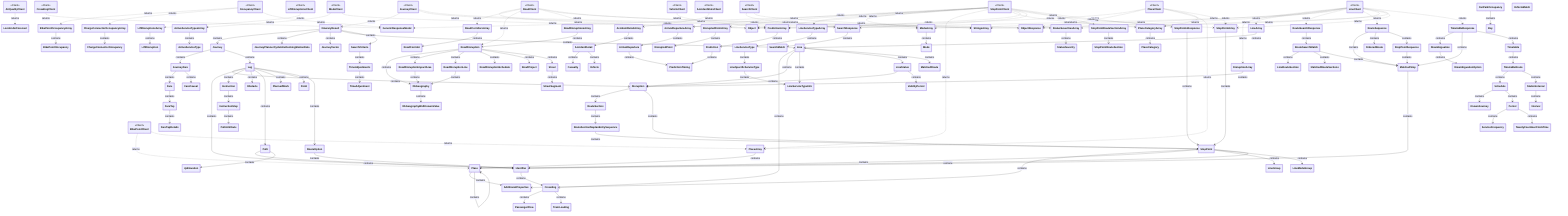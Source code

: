 ---
config:
  class:
    hideEmptyMembersBox: true
---
classDiagram
    %% API Clients
    class AccidentStatsClient{
        <<Client>>
    }
    class AirQualityClient{
        <<Client>>
    }
    class BikePointClient{
        <<Client>>
    }
    class CrowdingClient{
        <<Client>>
    }
    class JourneyClient{
        <<Client>>
    }
    class LiftDisruptionsClient{
        <<Client>>
    }
    class LineClient{
        <<Client>>
    }
    class ModeClient{
        <<Client>>
    }
    class OccupancyClient{
        <<Client>>
    }
    class PlaceClient{
        <<Client>>
    }
    class RoadClient{
        <<Client>>
    }
    class SearchClient{
        <<Client>>
    }
    class StopPointClient{
        <<Client>>
    }
    class VehicleClient{
        <<Client>>
    }

    %% API Endpoint -> Response mappings (dotted)
    AccidentStatsClient ..> AccidentDetailArray : returns
    AirQualityClient ..> LondonAirForecast : returns
    BikePointClient ..> Place : returns
    BikePointClient ..> PlaceArray : returns
    CrowdingClient ..> GenericResponseModel : returns
    JourneyClient ..> ItineraryResult : returns
    JourneyClient ..> ModeArray : returns
    JourneyClient ..> ObjectResponse : returns
    LiftDisruptionsClient ..> LiftDisruptionsArray : returns
    LineClient ..> DisruptionArray : returns
    LineClient ..> LineArray : returns
    LineClient ..> ModeArray : returns
    LineClient ..> ObjectResponse : returns
    LineClient ..> PredictionArray : returns
    LineClient ..> RouteSearchResponse : returns
    LineClient ..> RouteSequence : returns
    LineClient ..> StatusSeveritiesArray : returns
    LineClient ..> StopPointArray : returns
    LineClient ..> StringsArray : returns
    LineClient ..> TimetableResponse : returns
    ModeClient ..> ActiveServiceTypesArray : returns
    ModeClient ..> PredictionArray : returns
    OccupancyClient ..> BikePointOccupancyArray : returns
    OccupancyClient ..> ChargeConnectorOccupancyArray : returns
    OccupancyClient ..> GenericResponseModel : returns
    PlaceClient ..> Object : returns
    PlaceClient ..> ObjectResponse : returns
    PlaceClient ..> PlaceArray : returns
    PlaceClient ..> PlaceCategoryArray : returns
    PlaceClient ..> StopPointArray : returns
    RoadClient ..> Object : returns
    RoadClient ..> RoadCorridorsArray : returns
    RoadClient ..> RoadDisruption : returns
    RoadClient ..> RoadDisruptionsArray : returns
    RoadClient ..> StatusSeveritiesArray : returns
    RoadClient ..> StringsArray : returns
    SearchClient ..> SearchResponse : returns
    SearchClient ..> StringsArray : returns
    StopPointClient ..> ArrivalDepartureArray : returns
    StopPointClient ..> DisruptedPointArray : returns
    StopPointClient ..> GenericResponseModel : returns
    StopPointClient ..> LineServiceTypeArray : returns
    StopPointClient ..> ModeArray : returns
    StopPointClient ..> Object : returns
    StopPointClient ..> PlaceArray : returns
    StopPointClient ..> PlaceCategoryArray : returns
    StopPointClient ..> PredictionArray : returns
    StopPointClient ..> SearchResponse : returns
    StopPointClient ..> StopPointArray : returns
    StopPointClient ..> StopPointRouteSectionArray : returns
    StopPointClient ..> StopPointsResponse : returns
    VehicleClient ..> PredictionArray : returns

    %% Model -> Model dependencies (solid)
    class ActiveServiceType
    ActiveServiceTypesArray --> ActiveServiceType : contains
    class AdditionalProperties
    class Bay
    class BikePointOccupancy
    BikePointOccupancyArray --> BikePointOccupancy : contains
    CarParkOccupancy --> Bay : contains
    class Casualty
    class ChargeConnectorOccupancy
    ChargeConnectorOccupancyArray --> ChargeConnectorOccupancy : contains
    class DbGeographyWellKnownValue
    DbGeography --> DbGeographyWellKnownValue : contains
    class DisambiguationOption
    Disambiguation --> DisambiguationOption : contains
    class DisruptedPoint
    DisruptedPointArray --> DisruptedPoint : contains
    class FareCaveat
    class FareTapDetails
    FareTap --> FareTapDetails : contains
    Fare --> FareTap : contains
    class Interval
    JourneyFare --> Fare : contains
    JourneyFare --> FareCaveat : contains
    class JourneyPlannerCycleHireDockingStationData
    class JourneyVector
    class JpElevation
    class KnownJourney
    class LiftDisruption
    LiftDisruptionsArray --> LiftDisruption : contains
    class LineGroup
    class LineModeGroup
    class LineRouteSection
    class LineServiceTypeInfo
    LineSpecificServiceType --> LineServiceTypeInfo : contains
    LineServiceType --> LineSpecificServiceType : contains
    LineServiceTypeArray --> LineServiceType : contains
    class LondonAirForecast
    class MatchedRoute
    class MatchedRouteSections
    class Mode
    ModeArray --> Mode : contains
    class Object
    class ObjectResponse
    class Obstacle
    class OrderedRoute
    class PassengerFlow
    class PathAttribute
    InstructionStep --> PathAttribute : contains
    Instruction --> InstructionStep : contains
    class PlaceCategory
    PlaceCategoryArray --> PlaceCategory : contains
    class PlannedWork
    class Point
    class PredictionTiming
    ArrivalDeparture --> PredictionTiming : contains
    ArrivalDepartureArray --> ArrivalDeparture : contains
    Prediction --> PredictionTiming : contains
    PredictionArray --> Prediction : contains
    class RoadCorridor
    RoadCorridorsArray --> RoadCorridor : contains
    RoadDisruptionImpactArea --> DbGeography : contains
    RoadDisruptionLine --> DbGeography : contains
    class RoadDisruptionSchedule
    class RoadProject
    class SearchMatch
    SearchResponse --> SearchMatch : contains
    class ServiceFrequency
    StationInterval --> Interval : contains
    class StatusSeverity
    StatusSeveritiesArray --> StatusSeverity : contains
    class StopPointRouteSection
    StopPointRouteSectionArray --> StopPointRouteSection : contains
    class StreetSegment
    Street --> StreetSegment : contains
    RoadDisruption --> DbGeography : contains
    RoadDisruption --> RoadDisruptionImpactArea : contains
    RoadDisruption --> RoadDisruptionLine : contains
    RoadDisruption --> RoadDisruptionSchedule : contains
    RoadDisruption --> RoadProject : contains
    RoadDisruption --> Street : contains
    RoadDisruptionsArray --> RoadDisruption : contains
    class StringsArray
    class TimeAdjustment
    TimeAdjustments --> TimeAdjustment : contains
    SearchCriteria --> TimeAdjustments : contains
    class TrainLoading
    Crowding --> PassengerFlow : contains
    Crowding --> TrainLoading : contains
    Identifier --> Crowding : contains
    MatchedStop --> Identifier : contains
    Path --> Identifier : contains
    Path --> JpElevation : contains
    RouteOption --> Identifier : contains
    RouteSearchMatch --> LineRouteSection : contains
    RouteSearchMatch --> MatchedRouteSections : contains
    RouteSearchMatch --> MatchedStop : contains
    RouteSearchResponse --> RouteSearchMatch : contains
    StopPointSequence --> MatchedStop : contains
    RouteSequence --> MatchedStop : contains
    RouteSequence --> OrderedRoute : contains
    RouteSequence --> StopPointSequence : contains
    class TwentyFourHourClockTime
    Period --> ServiceFrequency : contains
    Period --> TwentyFourHourClockTime : contains
    Schedule --> KnownJourney : contains
    Schedule --> Period : contains
    TimetableRoute --> Schedule : contains
    TimetableRoute --> StationInterval : contains
    Timetable --> TimetableRoute : contains
    TimetableResponse --> Disambiguation : contains
    TimetableResponse --> MatchedStop : contains
    TimetableResponse --> Timetable : contains
    class ValidityPeriod
    class Vehicle
    AccidentDetail --> Casualty : contains
    AccidentDetail --> Vehicle : contains
    AccidentDetailArray --> AccidentDetail : contains
    class VehicleMatch
    Disruption --> RouteSection : contains
    Disruption --> StopPoint : contains
    DisruptionArray --> Disruption : contains
    ItineraryResult --> Journey : contains
    ItineraryResult --> JourneyPlannerCycleHireDockingStationData : contains
    ItineraryResult --> JourneyVector : contains
    ItineraryResult --> Line : contains
    ItineraryResult --> SearchCriteria : contains
    Journey --> JourneyFare : contains
    Journey --> Leg : contains
    Leg --> Disruption : contains
    Leg --> Identifier : contains
    Leg --> Instruction : contains
    Leg --> Obstacle : contains
    Leg --> Path : contains
    Leg --> PlannedWork : contains
    Leg --> Point : contains
    Leg --> RouteOption : contains
    Line --> Crowding : contains
    Line --> Disruption : contains
    Line --> LineServiceTypeInfo : contains
    Line --> LineStatus : contains
    Line --> MatchedRoute : contains
    LineArray --> Line : contains
    LineStatus --> Disruption : contains
    LineStatus --> ValidityPeriod : contains
    Place --> AdditionalProperties : contains
    Place --> Place : contains
    PlaceArray --> Place : contains
    RouteSection --> RouteSectionNaptanEntrySequence : contains
    RouteSectionNaptanEntrySequence --> StopPoint : contains
    StopPoint --> AdditionalProperties : contains
    StopPoint --> Identifier : contains
    StopPoint --> LineGroup : contains
    StopPoint --> LineModeGroup : contains
    StopPoint --> Place : contains
    StopPointArray --> StopPoint : contains
    StopPointsResponse --> StopPoint : contains